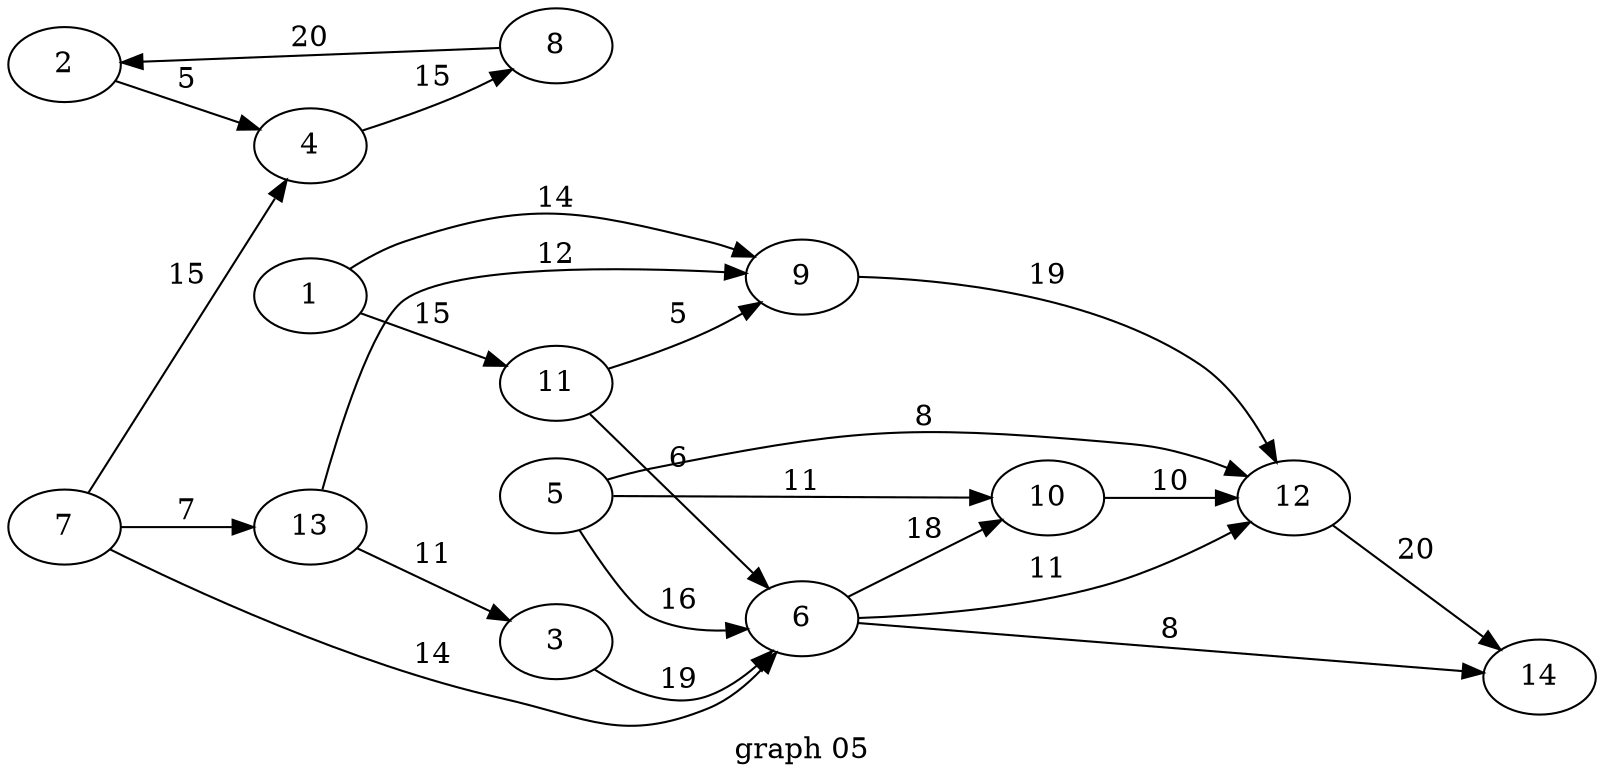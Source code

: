 digraph g{

rankdir = LR

2 -> 4 [label = " 5 "];
3 -> 6 [label = " 19 "];
4 -> 8 [label = " 15 "];
5 -> 10 [label = " 11 "];
5 -> 12 [label = " 8 "];
5 -> 6 [label = " 16 "];
6 -> 10 [label = " 18 "];
6 -> 12 [label = " 11 "];
7 -> 6 [label = " 14 "];
7 -> 4 [label = " 15 "];
7 -> 13 [label = " 7 "];
8 -> 2 [label = " 20 "];
9 -> 12 [label = " 19 "];
10 -> 12 [label = " 10 "];
11 -> 9 [label = " 5 "];
11 -> 6 [label = " 6 "];
13 -> 9 [label = " 12 "];
13 -> 3 [label = " 11 "];
1 -> 11 [label = " 15 "];
1 -> 9 [label = " 14 "];
12 -> 14 [label = " 20 "];
6 -> 14 [label = " 8 "];

label = "graph 05"
}
